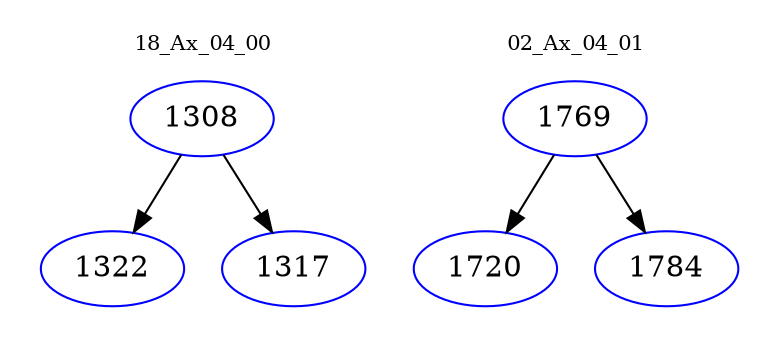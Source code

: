 digraph{
subgraph cluster_0 {
color = white
label = "18_Ax_04_00";
fontsize=10;
T0_1308 [label="1308", color="blue"]
T0_1308 -> T0_1322 [color="black"]
T0_1322 [label="1322", color="blue"]
T0_1308 -> T0_1317 [color="black"]
T0_1317 [label="1317", color="blue"]
}
subgraph cluster_1 {
color = white
label = "02_Ax_04_01";
fontsize=10;
T1_1769 [label="1769", color="blue"]
T1_1769 -> T1_1720 [color="black"]
T1_1720 [label="1720", color="blue"]
T1_1769 -> T1_1784 [color="black"]
T1_1784 [label="1784", color="blue"]
}
}
